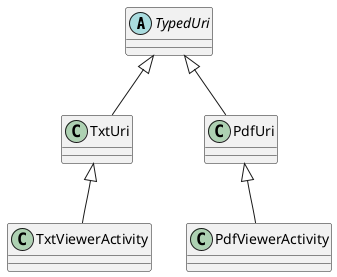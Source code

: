 @startuml
'https://plantuml.com/class-diagram

abstract class TypedUri

class TxtUri

TypedUri <|-- TxtUri

class PdfUri

TypedUri <|-- PdfUri

class PdfViewerActivity

PdfUri <|-- PdfViewerActivity
TxtUri <|-- TxtViewerActivity

@enduml